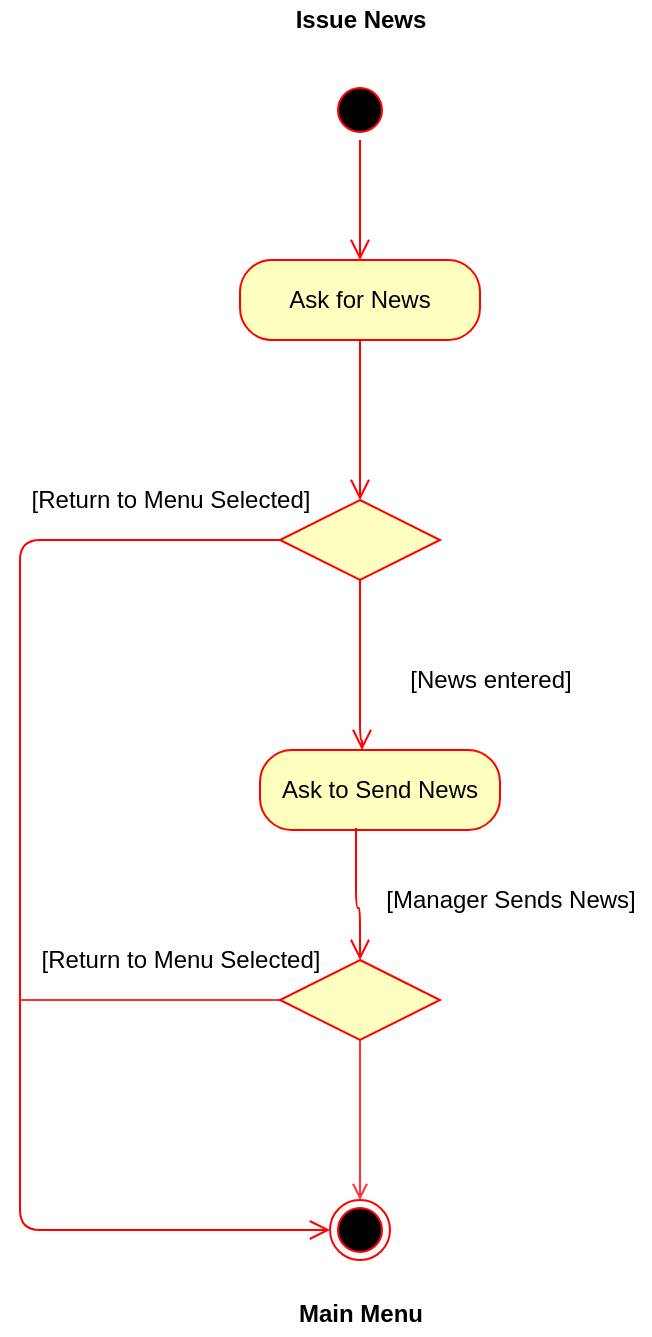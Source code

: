 <mxfile version="13.10.1" type="device"><diagram id="ksMxzgnsg-vKW8vX5p99" name="Page-1"><mxGraphModel dx="1185" dy="635" grid="1" gridSize="10" guides="1" tooltips="1" connect="1" arrows="1" fold="1" page="1" pageScale="1" pageWidth="1100" pageHeight="850" math="0" shadow="0"><root><mxCell id="0"/><mxCell id="1" parent="0"/><mxCell id="QQR1-E6bEhGEc-oXyB9f-3" value="" style="ellipse;html=1;shape=startState;fillColor=#000000;strokeColor=#ff0000;" parent="1" vertex="1"><mxGeometry x="315" y="50" width="30" height="30" as="geometry"/></mxCell><mxCell id="QQR1-E6bEhGEc-oXyB9f-4" value="" style="edgeStyle=orthogonalEdgeStyle;html=1;verticalAlign=bottom;endArrow=open;endSize=8;strokeColor=#ff0000;" parent="1" source="QQR1-E6bEhGEc-oXyB9f-3" edge="1"><mxGeometry relative="1" as="geometry"><mxPoint x="330" y="140" as="targetPoint"/></mxGeometry></mxCell><mxCell id="QQR1-E6bEhGEc-oXyB9f-5" value="Ask for News" style="rounded=1;whiteSpace=wrap;html=1;arcSize=40;fontColor=#000000;fillColor=#ffffc0;strokeColor=#ff0000;" parent="1" vertex="1"><mxGeometry x="270" y="140" width="120" height="40" as="geometry"/></mxCell><mxCell id="QQR1-E6bEhGEc-oXyB9f-6" value="" style="edgeStyle=orthogonalEdgeStyle;html=1;verticalAlign=bottom;endArrow=open;endSize=8;strokeColor=#ff0000;entryX=0.5;entryY=0;entryDx=0;entryDy=0;" parent="1" source="QQR1-E6bEhGEc-oXyB9f-5" target="eQfmhNTBLDZ_6ELGDQb6-10" edge="1"><mxGeometry relative="1" as="geometry"><mxPoint x="330" y="240" as="targetPoint"/></mxGeometry></mxCell><mxCell id="QQR1-E6bEhGEc-oXyB9f-17" value="&lt;b&gt;Issue News&lt;/b&gt;" style="text;html=1;align=center;verticalAlign=middle;resizable=0;points=[];autosize=1;" parent="1" vertex="1"><mxGeometry x="290" y="10" width="80" height="20" as="geometry"/></mxCell><mxCell id="QQR1-E6bEhGEc-oXyB9f-25" value="" style="ellipse;html=1;shape=endState;fillColor=#000000;strokeColor=#ff0000;" parent="1" vertex="1"><mxGeometry x="315" y="610" width="30" height="30" as="geometry"/></mxCell><mxCell id="QQR1-E6bEhGEc-oXyB9f-27" value="Ask to Send News" style="rounded=1;whiteSpace=wrap;html=1;arcSize=40;fontColor=#000000;fillColor=#ffffc0;strokeColor=#ff0000;" parent="1" vertex="1"><mxGeometry x="280" y="385" width="120" height="40" as="geometry"/></mxCell><mxCell id="eQfmhNTBLDZ_6ELGDQb6-10" value="" style="rhombus;whiteSpace=wrap;html=1;fillColor=#ffffc0;strokeColor=#ff0000;" parent="1" vertex="1"><mxGeometry x="290" y="260" width="80" height="40" as="geometry"/></mxCell><mxCell id="eQfmhNTBLDZ_6ELGDQb6-16" value="" style="edgeStyle=orthogonalEdgeStyle;html=1;verticalAlign=bottom;endArrow=open;endSize=8;strokeColor=#ff0000;exitX=0;exitY=0.5;exitDx=0;exitDy=0;entryX=0;entryY=0.5;entryDx=0;entryDy=0;" parent="1" source="eQfmhNTBLDZ_6ELGDQb6-10" target="QQR1-E6bEhGEc-oXyB9f-25" edge="1"><mxGeometry relative="1" as="geometry"><mxPoint x="170" y="451.748" as="targetPoint"/><mxPoint x="410" y="300" as="sourcePoint"/><Array as="points"><mxPoint x="160" y="280"/><mxPoint x="160" y="625"/></Array></mxGeometry></mxCell><mxCell id="eQfmhNTBLDZ_6ELGDQb6-19" value="[Return to Menu Selected]" style="text;html=1;align=center;verticalAlign=middle;resizable=0;points=[];autosize=1;" parent="1" vertex="1"><mxGeometry x="160" y="250" width="150" height="20" as="geometry"/></mxCell><mxCell id="eQfmhNTBLDZ_6ELGDQb6-21" value="" style="edgeStyle=orthogonalEdgeStyle;html=1;verticalAlign=bottom;endArrow=open;endSize=8;strokeColor=#ff0000;exitX=0.5;exitY=1;exitDx=0;exitDy=0;entryX=0.425;entryY=0;entryDx=0;entryDy=0;entryPerimeter=0;" parent="1" source="eQfmhNTBLDZ_6ELGDQb6-10" target="QQR1-E6bEhGEc-oXyB9f-27" edge="1"><mxGeometry relative="1" as="geometry"><mxPoint x="340" y="510" as="targetPoint"/><mxPoint x="370" y="380" as="sourcePoint"/><Array as="points"><mxPoint x="330" y="380"/><mxPoint x="331" y="380"/></Array></mxGeometry></mxCell><mxCell id="LrMcrujeRrl6W9yfFWkf-3" style="edgeStyle=orthogonalEdgeStyle;rounded=0;orthogonalLoop=1;jettySize=auto;html=1;exitX=0.5;exitY=1;exitDx=0;exitDy=0;entryX=0.5;entryY=0;entryDx=0;entryDy=0;strokeColor=#FF3333;endArrow=open;endFill=0;" edge="1" parent="1" source="2DFK6MsJdsEHkZVXs35f-2"><mxGeometry relative="1" as="geometry"><mxPoint x="330" y="610" as="targetPoint"/></mxGeometry></mxCell><mxCell id="LrMcrujeRrl6W9yfFWkf-4" style="edgeStyle=orthogonalEdgeStyle;rounded=0;orthogonalLoop=1;jettySize=auto;html=1;exitX=0;exitY=0.5;exitDx=0;exitDy=0;endArrow=none;endFill=0;strokeColor=#FF3333;" edge="1" parent="1" source="2DFK6MsJdsEHkZVXs35f-2"><mxGeometry relative="1" as="geometry"><mxPoint x="160" y="510" as="targetPoint"/></mxGeometry></mxCell><mxCell id="2DFK6MsJdsEHkZVXs35f-2" value="" style="rhombus;whiteSpace=wrap;html=1;fillColor=#ffffc0;strokeColor=#ff0000;" parent="1" vertex="1"><mxGeometry x="290" y="490.0" width="80" height="40" as="geometry"/></mxCell><mxCell id="2DFK6MsJdsEHkZVXs35f-10" value="" style="edgeStyle=orthogonalEdgeStyle;html=1;verticalAlign=bottom;endArrow=open;endSize=8;strokeColor=#ff0000;exitX=0.4;exitY=0.975;exitDx=0;exitDy=0;exitPerimeter=0;entryX=0.5;entryY=0;entryDx=0;entryDy=0;" parent="1" source="QQR1-E6bEhGEc-oXyB9f-27" edge="1" target="2DFK6MsJdsEHkZVXs35f-2"><mxGeometry relative="1" as="geometry"><mxPoint x="520" y="600" as="targetPoint"/><mxPoint x="520" y="540" as="sourcePoint"/><Array as="points"><mxPoint x="330" y="464"/></Array></mxGeometry></mxCell><mxCell id="LrMcrujeRrl6W9yfFWkf-1" value="[News entered]" style="text;html=1;align=center;verticalAlign=middle;resizable=0;points=[];autosize=1;" vertex="1" parent="1"><mxGeometry x="345" y="340" width="100" height="20" as="geometry"/></mxCell><mxCell id="LrMcrujeRrl6W9yfFWkf-5" value="[Manager Sends News]" style="text;html=1;align=center;verticalAlign=middle;resizable=0;points=[];autosize=1;" vertex="1" parent="1"><mxGeometry x="335" y="450" width="140" height="20" as="geometry"/></mxCell><mxCell id="LrMcrujeRrl6W9yfFWkf-6" value="[Return to Menu Selected]" style="text;html=1;align=center;verticalAlign=middle;resizable=0;points=[];autosize=1;" vertex="1" parent="1"><mxGeometry x="165" y="480" width="150" height="20" as="geometry"/></mxCell><mxCell id="LrMcrujeRrl6W9yfFWkf-7" value="&lt;b&gt;Main Menu&lt;/b&gt;" style="text;html=1;align=center;verticalAlign=middle;resizable=0;points=[];autosize=1;" vertex="1" parent="1"><mxGeometry x="290" y="657.32" width="80" height="20" as="geometry"/></mxCell></root></mxGraphModel></diagram></mxfile>